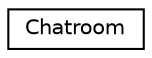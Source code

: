 digraph "Graphical Class Hierarchy"
{
 // LATEX_PDF_SIZE
  edge [fontname="Helvetica",fontsize="10",labelfontname="Helvetica",labelfontsize="10"];
  node [fontname="Helvetica",fontsize="10",shape=record];
  rankdir="LR";
  Node0 [label="Chatroom",height=0.2,width=0.4,color="black", fillcolor="white", style="filled",URL="$classChatroom.html",tooltip="Represents a Chatroom that is a conduit between users. Represents a Chatroom that connects Users toge..."];
}
